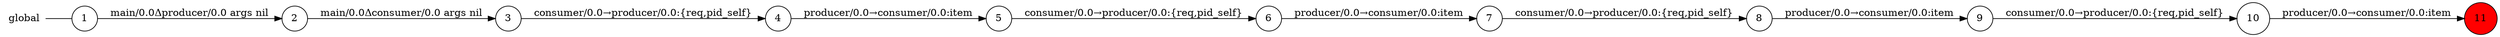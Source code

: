 digraph global {
	rankdir="LR";
	n_0 [label="global", shape="plaintext"];
	n_1 [id="9", shape=circle, label="9"];
	n_2 [id="8", shape=circle, label="8"];
	n_3 [id="1", shape=circle, label="1"];
	n_0 -> n_3 [arrowhead=none];
	n_4 [id="7", shape=circle, label="7"];
	n_5 [id="4", shape=circle, label="4"];
	n_6 [id="6", shape=circle, label="6"];
	n_7 [id="3", shape=circle, label="3"];
	n_8 [id="2", shape=circle, label="2"];
	n_9 [id="11", shape=circle, label="11", fillcolor="#FF0000FF", style=filled];
	n_10 [id="10", shape=circle, label="10"];
	n_11 [id="5", shape=circle, label="5"];

	n_3 -> n_8 [id="[$e|0]", label="main/0.0Δproducer/0.0 args nil"];
	n_11 -> n_6 [id="[$e|4]", label="consumer/0.0→producer/0.0:{req,pid_self}"];
	n_7 -> n_5 [id="[$e|2]", label="consumer/0.0→producer/0.0:{req,pid_self}"];
	n_1 -> n_10 [id="[$e|8]", label="consumer/0.0→producer/0.0:{req,pid_self}"];
	n_10 -> n_9 [id="[$e|9]", label="producer/0.0→consumer/0.0:item"];
	n_5 -> n_11 [id="[$e|3]", label="producer/0.0→consumer/0.0:item"];
	n_8 -> n_7 [id="[$e|1]", label="main/0.0Δconsumer/0.0 args nil"];
	n_6 -> n_4 [id="[$e|5]", label="producer/0.0→consumer/0.0:item"];
	n_2 -> n_1 [id="[$e|7]", label="producer/0.0→consumer/0.0:item"];
	n_4 -> n_2 [id="[$e|6]", label="consumer/0.0→producer/0.0:{req,pid_self}"];
}
